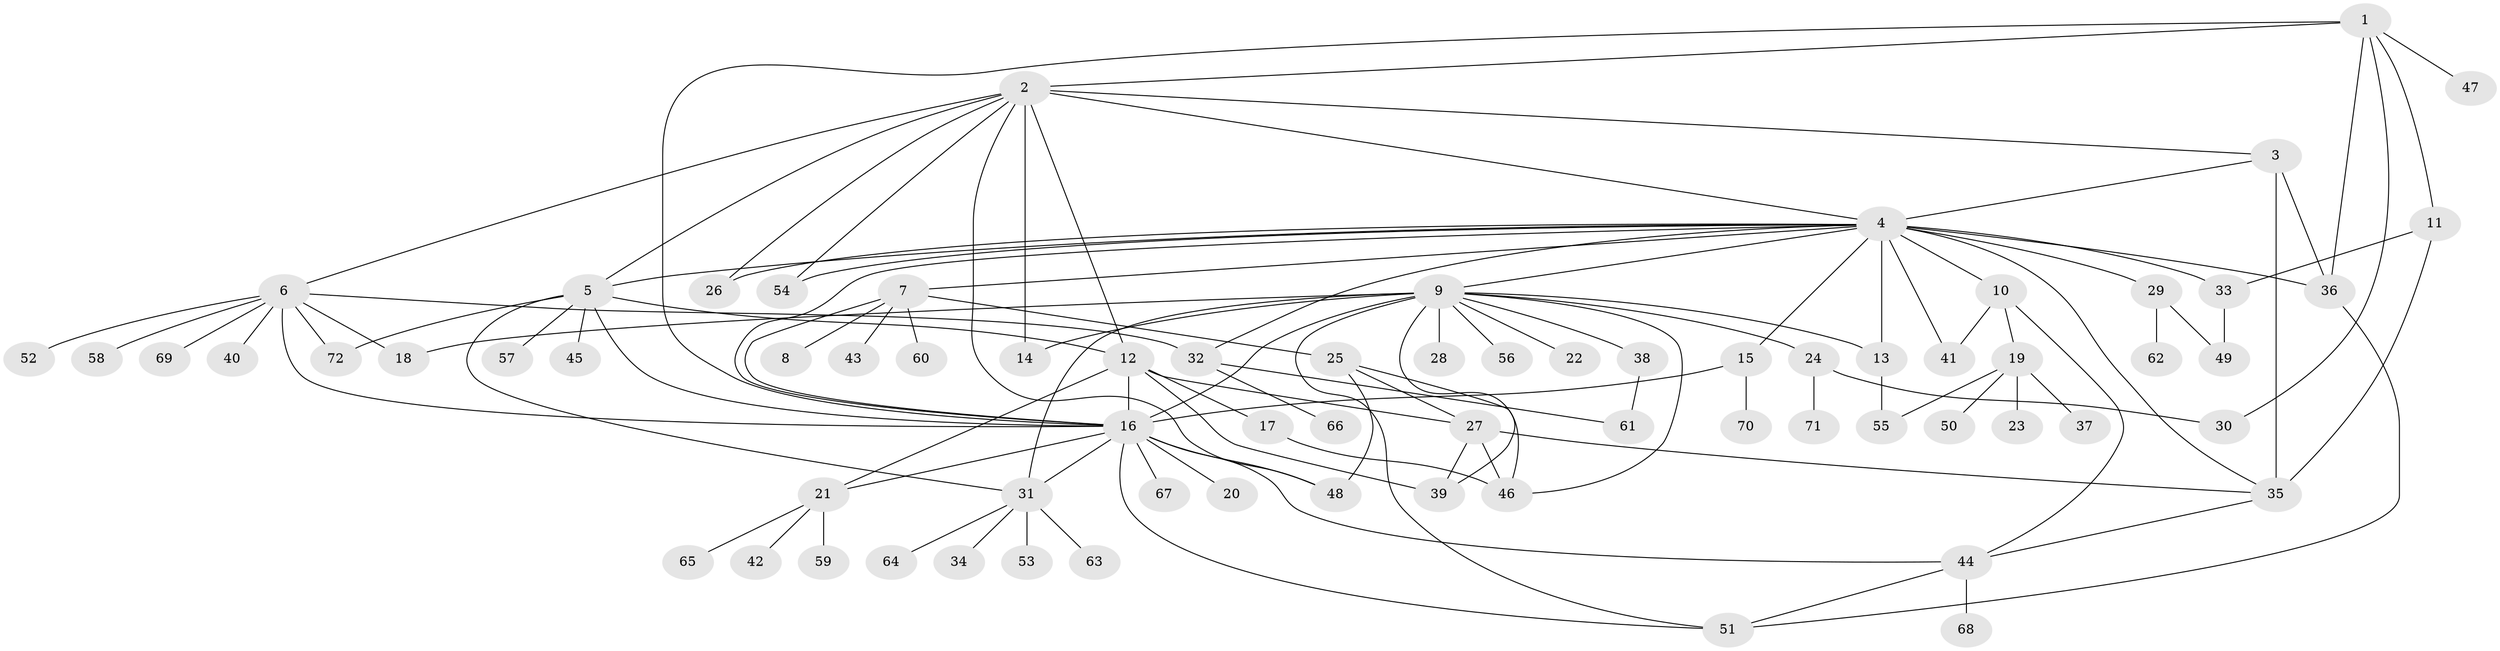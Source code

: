 // original degree distribution, {6: 0.04895104895104895, 11: 0.006993006993006993, 8: 0.02097902097902098, 30: 0.006993006993006993, 9: 0.02097902097902098, 1: 0.46853146853146854, 19: 0.006993006993006993, 3: 0.1048951048951049, 29: 0.006993006993006993, 2: 0.25874125874125875, 5: 0.027972027972027972, 4: 0.02097902097902098}
// Generated by graph-tools (version 1.1) at 2025/35/03/09/25 02:35:37]
// undirected, 72 vertices, 115 edges
graph export_dot {
graph [start="1"]
  node [color=gray90,style=filled];
  1;
  2;
  3;
  4;
  5;
  6;
  7;
  8;
  9;
  10;
  11;
  12;
  13;
  14;
  15;
  16;
  17;
  18;
  19;
  20;
  21;
  22;
  23;
  24;
  25;
  26;
  27;
  28;
  29;
  30;
  31;
  32;
  33;
  34;
  35;
  36;
  37;
  38;
  39;
  40;
  41;
  42;
  43;
  44;
  45;
  46;
  47;
  48;
  49;
  50;
  51;
  52;
  53;
  54;
  55;
  56;
  57;
  58;
  59;
  60;
  61;
  62;
  63;
  64;
  65;
  66;
  67;
  68;
  69;
  70;
  71;
  72;
  1 -- 2 [weight=1.0];
  1 -- 11 [weight=1.0];
  1 -- 16 [weight=1.0];
  1 -- 30 [weight=1.0];
  1 -- 36 [weight=1.0];
  1 -- 47 [weight=1.0];
  2 -- 3 [weight=1.0];
  2 -- 4 [weight=1.0];
  2 -- 5 [weight=1.0];
  2 -- 6 [weight=1.0];
  2 -- 12 [weight=2.0];
  2 -- 14 [weight=1.0];
  2 -- 26 [weight=1.0];
  2 -- 48 [weight=1.0];
  2 -- 54 [weight=1.0];
  3 -- 4 [weight=1.0];
  3 -- 35 [weight=4.0];
  3 -- 36 [weight=1.0];
  4 -- 5 [weight=1.0];
  4 -- 7 [weight=1.0];
  4 -- 9 [weight=1.0];
  4 -- 10 [weight=1.0];
  4 -- 13 [weight=7.0];
  4 -- 15 [weight=1.0];
  4 -- 16 [weight=2.0];
  4 -- 26 [weight=1.0];
  4 -- 29 [weight=1.0];
  4 -- 32 [weight=1.0];
  4 -- 33 [weight=1.0];
  4 -- 35 [weight=1.0];
  4 -- 36 [weight=1.0];
  4 -- 41 [weight=1.0];
  4 -- 54 [weight=1.0];
  5 -- 12 [weight=1.0];
  5 -- 16 [weight=1.0];
  5 -- 31 [weight=1.0];
  5 -- 45 [weight=1.0];
  5 -- 57 [weight=1.0];
  5 -- 72 [weight=1.0];
  6 -- 16 [weight=1.0];
  6 -- 18 [weight=1.0];
  6 -- 32 [weight=1.0];
  6 -- 40 [weight=1.0];
  6 -- 52 [weight=1.0];
  6 -- 58 [weight=1.0];
  6 -- 69 [weight=1.0];
  6 -- 72 [weight=1.0];
  7 -- 8 [weight=1.0];
  7 -- 16 [weight=1.0];
  7 -- 25 [weight=1.0];
  7 -- 43 [weight=1.0];
  7 -- 60 [weight=1.0];
  9 -- 13 [weight=1.0];
  9 -- 14 [weight=1.0];
  9 -- 16 [weight=3.0];
  9 -- 18 [weight=1.0];
  9 -- 22 [weight=1.0];
  9 -- 24 [weight=1.0];
  9 -- 28 [weight=1.0];
  9 -- 31 [weight=1.0];
  9 -- 38 [weight=2.0];
  9 -- 39 [weight=1.0];
  9 -- 46 [weight=1.0];
  9 -- 51 [weight=1.0];
  9 -- 56 [weight=1.0];
  10 -- 19 [weight=1.0];
  10 -- 41 [weight=1.0];
  10 -- 44 [weight=1.0];
  11 -- 33 [weight=1.0];
  11 -- 35 [weight=1.0];
  12 -- 16 [weight=20.0];
  12 -- 17 [weight=2.0];
  12 -- 21 [weight=1.0];
  12 -- 27 [weight=1.0];
  12 -- 39 [weight=1.0];
  13 -- 55 [weight=1.0];
  15 -- 16 [weight=2.0];
  15 -- 70 [weight=2.0];
  16 -- 20 [weight=1.0];
  16 -- 21 [weight=1.0];
  16 -- 31 [weight=1.0];
  16 -- 44 [weight=1.0];
  16 -- 48 [weight=1.0];
  16 -- 51 [weight=1.0];
  16 -- 67 [weight=1.0];
  17 -- 46 [weight=1.0];
  19 -- 23 [weight=1.0];
  19 -- 37 [weight=1.0];
  19 -- 50 [weight=1.0];
  19 -- 55 [weight=1.0];
  21 -- 42 [weight=1.0];
  21 -- 59 [weight=1.0];
  21 -- 65 [weight=1.0];
  24 -- 30 [weight=1.0];
  24 -- 71 [weight=1.0];
  25 -- 27 [weight=1.0];
  25 -- 46 [weight=1.0];
  25 -- 48 [weight=2.0];
  27 -- 35 [weight=1.0];
  27 -- 39 [weight=1.0];
  27 -- 46 [weight=4.0];
  29 -- 49 [weight=1.0];
  29 -- 62 [weight=1.0];
  31 -- 34 [weight=1.0];
  31 -- 53 [weight=1.0];
  31 -- 63 [weight=1.0];
  31 -- 64 [weight=1.0];
  32 -- 61 [weight=1.0];
  32 -- 66 [weight=1.0];
  33 -- 49 [weight=1.0];
  35 -- 44 [weight=1.0];
  36 -- 51 [weight=1.0];
  38 -- 61 [weight=1.0];
  44 -- 51 [weight=1.0];
  44 -- 68 [weight=1.0];
}
